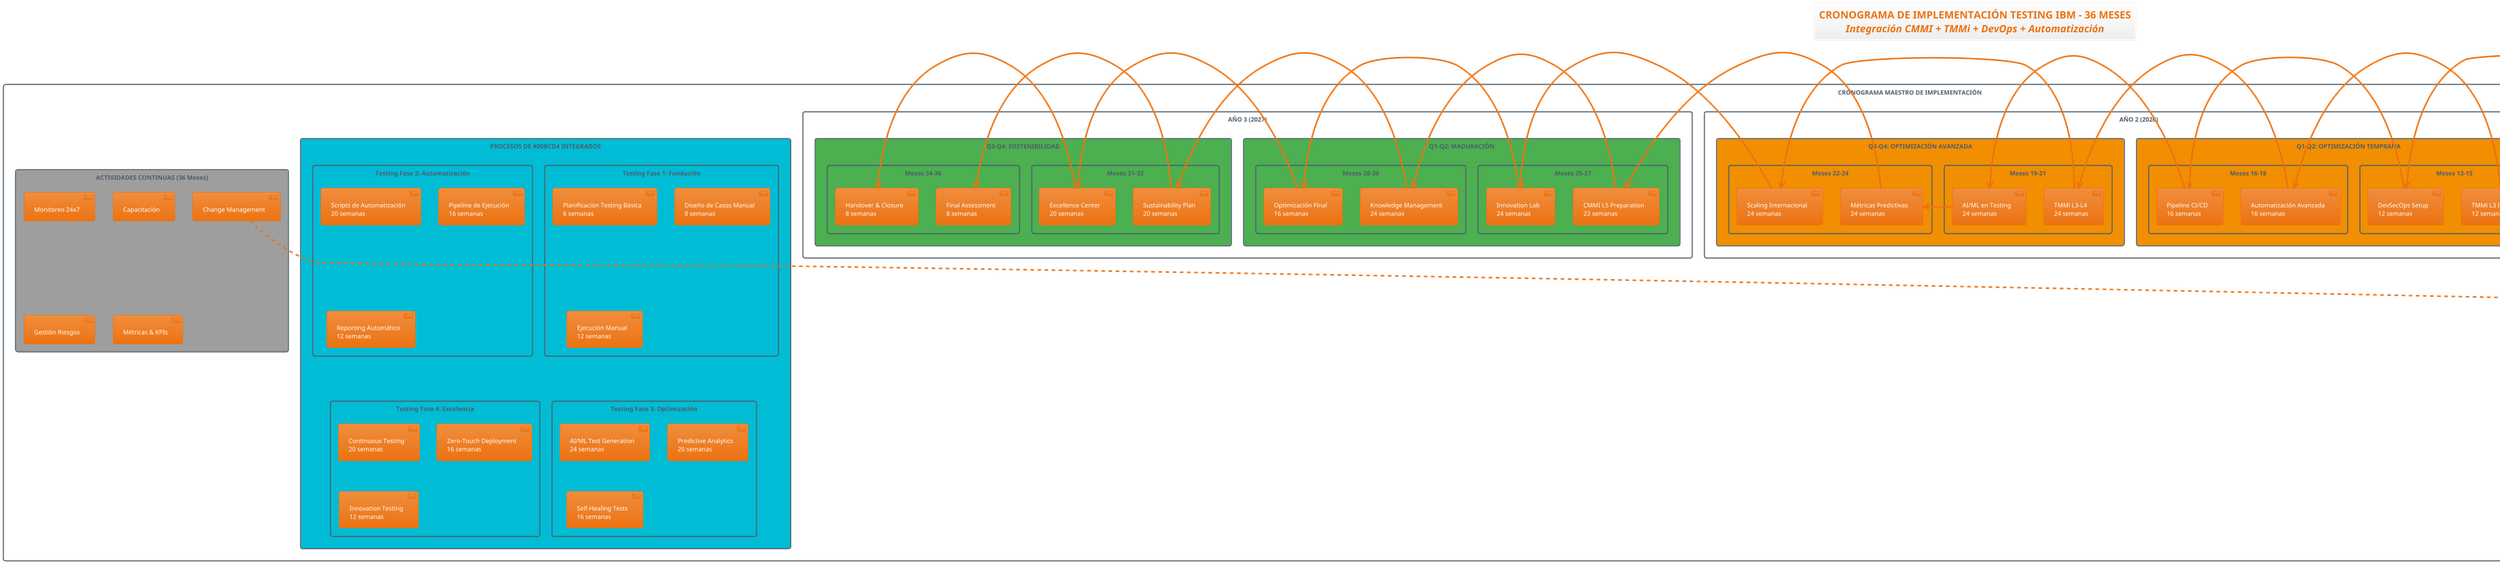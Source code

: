 @startuml cronograma-testing-tabla
!theme aws-orange

title **CRONOGRAMA DE IMPLEMENTACIÓN TESTING IBM - 36 MESES**\n//Integración CMMI + TMMi + DevOps + Automatización//

scale 0.8

' Configuración de colores
!define ESTABILIZACION #2E86AB
!define ESTANDARIZACION #A23B72  
!define OPTIMIZACION #F18F01
!define MADURACION #4CAF50
!define TESTING #00BCD4
!define CONTINUO #9E9E9E

rectangle "**CRONOGRAMA MAESTRO DE IMPLEMENTACIÓN**" {

  rectangle "**AÑO 1 (2025)**" as AÑO1 {
    
    rectangle "**Q1-Q2: ESTABILIZACIÓN**" ESTABILIZACION {
      rectangle "Meses 1-2" {
        [Assessment Inicial\n8 semanas] as A1
        [Gap Analysis CMMI\n6 semanas] as G1
      }
      
      rectangle "Meses 3-4" {
        [Definición Procesos L2\n8 semanas] as D1
        [Setup Herramientas\n10 semanas] as H1
      }
      
      rectangle "Meses 5-6" {
        [Training Foundation\n12 semanas] as T1
        [Proyecto Piloto\n8 semanas] as P1
      }
      
      A1 -> G1
      G1 -> D1
      D1 -> H1
      H1 -> T1
      T1 -> P1
    }
    
    rectangle "**Q3-Q4: ESTANDARIZACIÓN**" ESTANDARIZACION {
      rectangle "Meses 7-9" {
        [Rollout Procesos L3\n12 semanas] as R2
        [Implementación TMMi L2\n12 semanas] as TM2
      }
      
      rectangle "Meses 10-12" {
        [Automatización Tests\n16 semanas] as AT2
        [Centro Competencia\n16 semanas] as CC2
        [Métricas Básicas\n16 semanas] as M2
      }
      
      P1 -> R2
      R2 -> TM2
      TM2 -> AT2
      R2 -> CC2
      CC2 -> M2
    }
  }

  rectangle "**AÑO 2 (2026)**" as AÑO2 {
    
    rectangle "**Q1-Q2: OPTIMIZACIÓN TEMPRANA**" OPTIMIZACION {
      rectangle "Meses 13-15" {
        [TMMi L3 Iniciación\n12 semanas] as TM3A
        [DevSecOps Setup\n12 semanas] as DS3A
      }
      
      rectangle "Meses 16-18" {
        [Automatización Avanzada\n16 semanas] as AA3
        [Pipeline CI/CD\n16 semanas] as CI3
      }
      
      M2 -> TM3A
      AT2 -> DS3A
      TM3A -> AA3
      DS3A -> CI3
    }
    
    rectangle "**Q3-Q4: OPTIMIZACIÓN AVANZADA**" OPTIMIZACION {
      rectangle "Meses 19-21" {
        [TMMi L3-L4\n24 semanas] as TM3B
        [AI/ML en Testing\n24 semanas] as AI3
      }
      
      rectangle "Meses 22-24" {
        [Métricas Predictivas\n24 semanas] as MP3
        [Scaling Internacional\n24 semanas] as SI3
      }
      
      AA3 -> TM3B
      CI3 -> AI3
      AI3 -> MP3
      TM3B -> SI3
    }
  }

  rectangle "**AÑO 3 (2027)**" as AÑO3 {
    
    rectangle "**Q1-Q2: MADURACIÓN**" MADURACION {
      rectangle "Meses 25-27" {
        [CMMI L5 Preparation\n23 semanas] as C5
        [Innovation Lab\n24 semanas] as IL4
      }
      
      rectangle "Meses 28-30" {
        [Knowledge Management\n24 semanas] as KM4
        [Optimización Final\n16 semanas] as OF4
      }
      
      MP3 -> C5
      SI3 -> IL4
      C5 -> KM4
      IL4 -> OF4
    }
    
    rectangle "**Q3-Q4: SOSTENIBILIDAD**" MADURACION {
      rectangle "Meses 31-33" {
        [Sustainability Plan\n20 semanas] as SP4
        [Excellence Center\n20 semanas] as EC4
      }
      
      rectangle "Meses 34-36" {
        [Final Assessment\n8 semanas] as FA4
        [Handover & Closure\n8 semanas] as HC4
      }
      
      KM4 -> SP4
      OF4 -> EC4
      SP4 -> FA4
      EC4 -> HC4
    }
  }

  rectangle "**PROCESOS DE TESTING INTEGRADOS**" TESTING {
    
    rectangle "**Testing Fase 1: Fundación**" {
      [Planificación Testing Básica\n6 semanas]
      [Diseño de Casos Manual\n8 semanas]
      [Ejecución Manual\n12 semanas]
    }
    
    rectangle "**Testing Fase 2: Automatización**" {
      [Scripts de Automatización\n20 semanas]
      [Pipeline de Ejecución\n16 semanas]
      [Reporting Automático\n12 semanas]
    }
    
    rectangle "**Testing Fase 3: Optimización**" {
      [AI/ML Test Generation\n24 semanas]
      [Predictive Analytics\n20 semanas]
      [Self-Healing Tests\n16 semanas]
    }
    
    rectangle "**Testing Fase 4: Excelencia**" {
      [Continuous Testing\n20 semanas]
      [Zero-Touch Deployment\n16 semanas]
      [Innovation Testing\n12 semanas]
    }
  }

  rectangle "**ACTIVIDADES CONTINUAS (36 Meses)**" CONTINUO {
    [Monitoreo 24x7]
    [Capacitación]
    [Gestión Riesgos]
    [Métricas & KPIs]
    [Change Management]
  }
}

' Tabla de hitos principales
note bottom
  **HITOS PRINCIPALES**
  =====================================
  • Mes 2: Assessment Completado
  • Mes 6: Piloto en Producción
  • Mes 12: CMMI L3 Certificado
  • Mes 18: TMMi L3 Implementado
  • Mes 24: AI/ML en Producción
  • Mes 30: CMMI L4 Assessment
  • Mes 36: CMMI L5 + Excellence Center
  
  **INVERSIÓN TOTAL: $4.05M**
  **ROI PROYECTADO: 4.2x en Año 4**
  **RECURSOS PICO: 85 FTEs (Año 2)**
end note

@enduml
